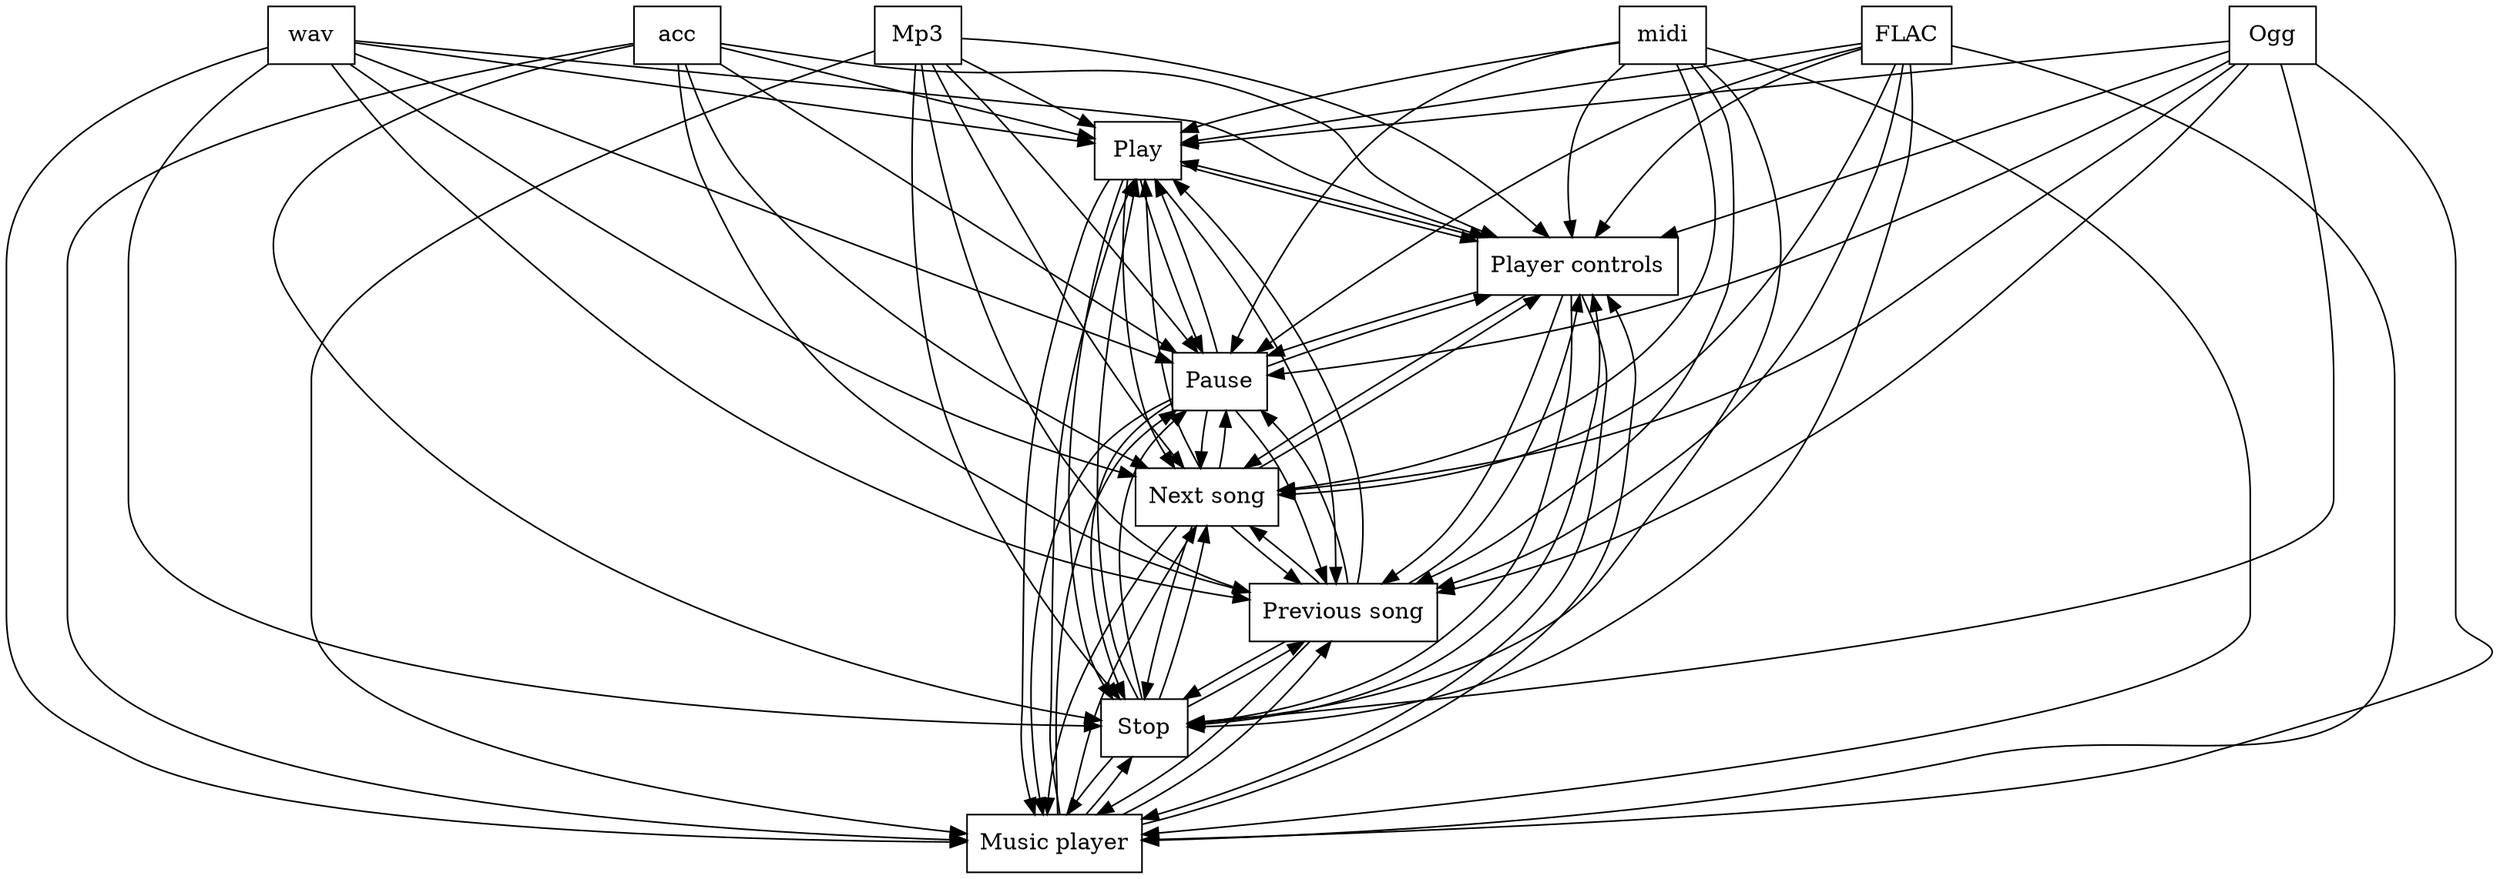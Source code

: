 digraph{
graph [rankdir=TB];
node [shape=box];
edge [arrowhead=normal];
0[label="Ogg",]
1[label="Play",]
2[label="Player controls",]
3[label="Music player",]
4[label="wav",]
5[label="Stop",]
6[label="Previous song",]
7[label="acc",]
8[label="midi",]
9[label="Mp3",]
10[label="Next song",]
11[label="FLAC",]
12[label="Pause",]
0->1[label="",]
0->2[label="",]
0->3[label="",]
0->5[label="",]
0->6[label="",]
0->10[label="",]
0->12[label="",]
1->2[label="",]
1->3[label="",]
1->5[label="",]
1->6[label="",]
1->10[label="",]
1->12[label="",]
2->1[label="",]
2->3[label="",]
2->5[label="",]
2->6[label="",]
2->10[label="",]
2->12[label="",]
3->1[label="",]
3->2[label="",]
3->5[label="",]
3->6[label="",]
3->10[label="",]
3->12[label="",]
4->1[label="",]
4->2[label="",]
4->3[label="",]
4->5[label="",]
4->6[label="",]
4->10[label="",]
4->12[label="",]
5->1[label="",]
5->2[label="",]
5->3[label="",]
5->6[label="",]
5->10[label="",]
5->12[label="",]
6->1[label="",]
6->2[label="",]
6->3[label="",]
6->5[label="",]
6->10[label="",]
6->12[label="",]
7->1[label="",]
7->2[label="",]
7->3[label="",]
7->5[label="",]
7->6[label="",]
7->10[label="",]
7->12[label="",]
8->1[label="",]
8->2[label="",]
8->3[label="",]
8->5[label="",]
8->6[label="",]
8->10[label="",]
8->12[label="",]
9->1[label="",]
9->2[label="",]
9->3[label="",]
9->5[label="",]
9->6[label="",]
9->10[label="",]
9->12[label="",]
10->1[label="",]
10->2[label="",]
10->3[label="",]
10->5[label="",]
10->6[label="",]
10->12[label="",]
11->1[label="",]
11->2[label="",]
11->3[label="",]
11->5[label="",]
11->6[label="",]
11->10[label="",]
11->12[label="",]
12->1[label="",]
12->2[label="",]
12->3[label="",]
12->5[label="",]
12->6[label="",]
12->10[label="",]
}
